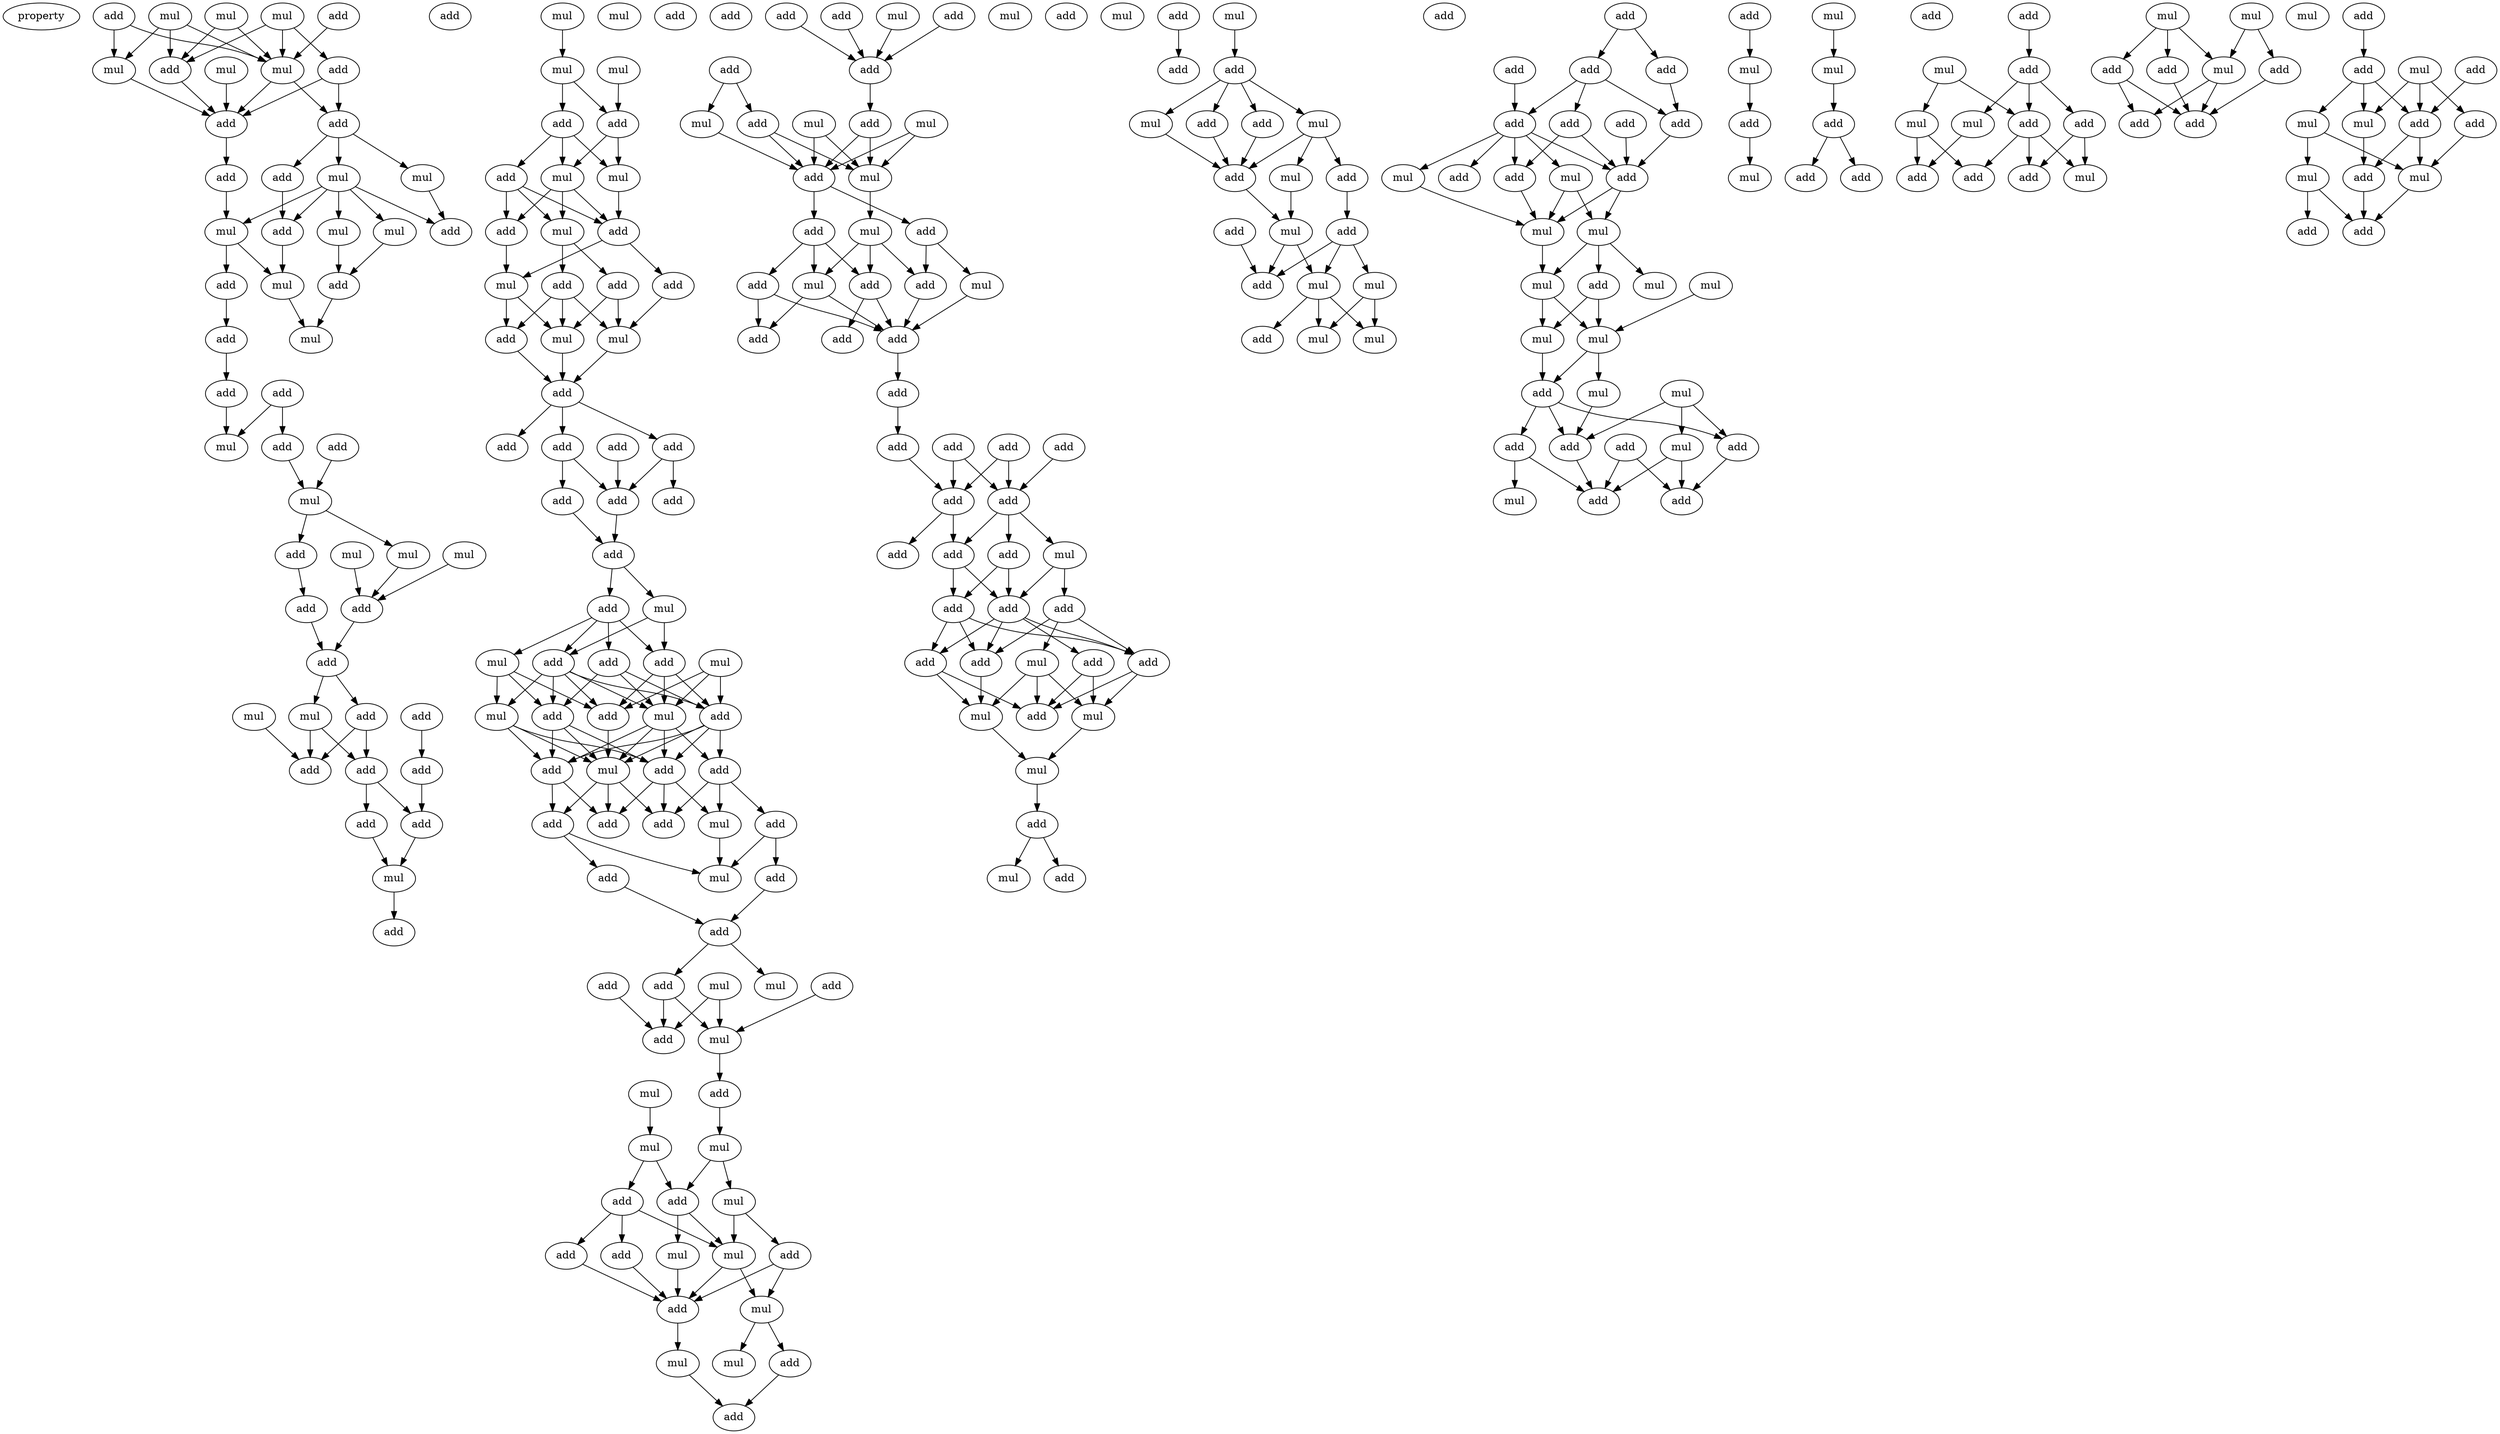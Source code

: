 digraph {
    node [fontcolor=black]
    property [mul=2,lf=1.1]
    0 [ label = add ];
    1 [ label = mul ];
    2 [ label = add ];
    3 [ label = mul ];
    4 [ label = mul ];
    5 [ label = add ];
    6 [ label = mul ];
    7 [ label = mul ];
    8 [ label = add ];
    9 [ label = mul ];
    10 [ label = add ];
    11 [ label = add ];
    12 [ label = mul ];
    13 [ label = add ];
    14 [ label = mul ];
    15 [ label = add ];
    16 [ label = add ];
    17 [ label = mul ];
    18 [ label = mul ];
    19 [ label = mul ];
    20 [ label = add ];
    21 [ label = add ];
    22 [ label = mul ];
    23 [ label = add ];
    24 [ label = add ];
    25 [ label = mul ];
    26 [ label = add ];
    27 [ label = add ];
    28 [ label = add ];
    29 [ label = mul ];
    30 [ label = add ];
    31 [ label = mul ];
    32 [ label = add ];
    33 [ label = mul ];
    34 [ label = add ];
    35 [ label = mul ];
    36 [ label = mul ];
    37 [ label = add ];
    38 [ label = add ];
    39 [ label = add ];
    40 [ label = mul ];
    41 [ label = add ];
    42 [ label = mul ];
    43 [ label = add ];
    44 [ label = add ];
    45 [ label = add ];
    46 [ label = add ];
    47 [ label = add ];
    48 [ label = add ];
    49 [ label = mul ];
    50 [ label = add ];
    51 [ label = mul ];
    52 [ label = mul ];
    53 [ label = mul ];
    54 [ label = add ];
    55 [ label = add ];
    56 [ label = mul ];
    57 [ label = add ];
    58 [ label = mul ];
    59 [ label = add ];
    60 [ label = mul ];
    61 [ label = add ];
    62 [ label = add ];
    63 [ label = add ];
    64 [ label = add ];
    65 [ label = mul ];
    66 [ label = mul ];
    67 [ label = add ];
    68 [ label = mul ];
    69 [ label = add ];
    70 [ label = add ];
    71 [ label = add ];
    72 [ label = mul ];
    73 [ label = add ];
    74 [ label = add ];
    75 [ label = add ];
    76 [ label = add ];
    77 [ label = add ];
    78 [ label = add ];
    79 [ label = add ];
    80 [ label = mul ];
    81 [ label = add ];
    82 [ label = mul ];
    83 [ label = add ];
    84 [ label = mul ];
    85 [ label = add ];
    86 [ label = add ];
    87 [ label = mul ];
    88 [ label = mul ];
    89 [ label = add ];
    90 [ label = add ];
    91 [ label = add ];
    92 [ label = add ];
    93 [ label = mul ];
    94 [ label = add ];
    95 [ label = mul ];
    96 [ label = add ];
    97 [ label = add ];
    98 [ label = add ];
    99 [ label = add ];
    100 [ label = add ];
    101 [ label = mul ];
    102 [ label = add ];
    103 [ label = add ];
    104 [ label = mul ];
    105 [ label = add ];
    106 [ label = mul ];
    107 [ label = add ];
    108 [ label = add ];
    109 [ label = add ];
    110 [ label = mul ];
    111 [ label = add ];
    112 [ label = add ];
    113 [ label = mul ];
    114 [ label = mul ];
    115 [ label = mul ];
    116 [ label = add ];
    117 [ label = add ];
    118 [ label = mul ];
    119 [ label = mul ];
    120 [ label = add ];
    121 [ label = mul ];
    122 [ label = add ];
    123 [ label = add ];
    124 [ label = mul ];
    125 [ label = add ];
    126 [ label = add ];
    127 [ label = mul ];
    128 [ label = mul ];
    129 [ label = add ];
    130 [ label = add ];
    131 [ label = add ];
    132 [ label = add ];
    133 [ label = mul ];
    134 [ label = add ];
    135 [ label = add ];
    136 [ label = add ];
    137 [ label = mul ];
    138 [ label = add ];
    139 [ label = mul ];
    140 [ label = add ];
    141 [ label = mul ];
    142 [ label = add ];
    143 [ label = mul ];
    144 [ label = add ];
    145 [ label = mul ];
    146 [ label = add ];
    147 [ label = mul ];
    148 [ label = add ];
    149 [ label = add ];
    150 [ label = mul ];
    151 [ label = add ];
    152 [ label = add ];
    153 [ label = add ];
    154 [ label = add ];
    155 [ label = add ];
    156 [ label = add ];
    157 [ label = add ];
    158 [ label = add ];
    159 [ label = mul ];
    160 [ label = add ];
    161 [ label = add ];
    162 [ label = add ];
    163 [ label = add ];
    164 [ label = add ];
    165 [ label = add ];
    166 [ label = mul ];
    167 [ label = add ];
    168 [ label = add ];
    169 [ label = add ];
    170 [ label = mul ];
    171 [ label = add ];
    172 [ label = add ];
    173 [ label = add ];
    174 [ label = add ];
    175 [ label = add ];
    176 [ label = mul ];
    177 [ label = mul ];
    178 [ label = mul ];
    179 [ label = add ];
    180 [ label = add ];
    181 [ label = mul ];
    182 [ label = mul ];
    183 [ label = add ];
    184 [ label = add ];
    185 [ label = add ];
    186 [ label = mul ];
    187 [ label = add ];
    188 [ label = mul ];
    189 [ label = add ];
    190 [ label = add ];
    191 [ label = add ];
    192 [ label = mul ];
    193 [ label = add ];
    194 [ label = mul ];
    195 [ label = add ];
    196 [ label = add ];
    197 [ label = add ];
    198 [ label = mul ];
    199 [ label = add ];
    200 [ label = mul ];
    201 [ label = mul ];
    202 [ label = mul ];
    203 [ label = add ];
    204 [ label = mul ];
    205 [ label = add ];
    206 [ label = add ];
    207 [ label = add ];
    208 [ label = add ];
    209 [ label = add ];
    210 [ label = add ];
    211 [ label = add ];
    212 [ label = add ];
    213 [ label = add ];
    214 [ label = mul ];
    215 [ label = mul ];
    216 [ label = add ];
    217 [ label = add ];
    218 [ label = mul ];
    219 [ label = mul ];
    220 [ label = mul ];
    221 [ label = mul ];
    222 [ label = mul ];
    223 [ label = add ];
    224 [ label = mul ];
    225 [ label = mul ];
    226 [ label = add ];
    227 [ label = mul ];
    228 [ label = mul ];
    229 [ label = add ];
    230 [ label = mul ];
    231 [ label = add ];
    232 [ label = add ];
    233 [ label = add ];
    234 [ label = add ];
    235 [ label = add ];
    236 [ label = mul ];
    237 [ label = add ];
    238 [ label = mul ];
    239 [ label = mul ];
    240 [ label = add ];
    241 [ label = add ];
    242 [ label = mul ];
    243 [ label = add ];
    244 [ label = mul ];
    245 [ label = add ];
    246 [ label = add ];
    247 [ label = add ];
    248 [ label = mul ];
    249 [ label = add ];
    250 [ label = mul ];
    251 [ label = mul ];
    252 [ label = add ];
    253 [ label = add ];
    254 [ label = add ];
    255 [ label = mul ];
    256 [ label = add ];
    257 [ label = add ];
    258 [ label = mul ];
    259 [ label = mul ];
    260 [ label = add ];
    261 [ label = mul ];
    262 [ label = mul ];
    263 [ label = add ];
    264 [ label = add ];
    265 [ label = add ];
    266 [ label = add ];
    267 [ label = add ];
    268 [ label = mul ];
    269 [ label = add ];
    270 [ label = add ];
    271 [ label = add ];
    272 [ label = mul ];
    273 [ label = mul ];
    274 [ label = add ];
    275 [ label = add ];
    276 [ label = mul ];
    277 [ label = mul ];
    278 [ label = add ];
    279 [ label = add ];
    0 -> 6 [ name = 0 ];
    0 -> 7 [ name = 1 ];
    1 -> 5 [ name = 2 ];
    1 -> 6 [ name = 3 ];
    1 -> 8 [ name = 4 ];
    2 -> 6 [ name = 5 ];
    3 -> 6 [ name = 6 ];
    3 -> 7 [ name = 7 ];
    3 -> 8 [ name = 8 ];
    4 -> 6 [ name = 9 ];
    4 -> 8 [ name = 10 ];
    5 -> 10 [ name = 11 ];
    5 -> 11 [ name = 12 ];
    6 -> 10 [ name = 13 ];
    6 -> 11 [ name = 14 ];
    7 -> 10 [ name = 15 ];
    8 -> 10 [ name = 16 ];
    9 -> 10 [ name = 17 ];
    10 -> 15 [ name = 18 ];
    11 -> 12 [ name = 19 ];
    11 -> 13 [ name = 20 ];
    11 -> 14 [ name = 21 ];
    12 -> 16 [ name = 22 ];
    12 -> 17 [ name = 23 ];
    12 -> 18 [ name = 24 ];
    12 -> 19 [ name = 25 ];
    12 -> 20 [ name = 26 ];
    13 -> 16 [ name = 27 ];
    14 -> 20 [ name = 28 ];
    15 -> 19 [ name = 29 ];
    16 -> 22 [ name = 30 ];
    17 -> 21 [ name = 31 ];
    18 -> 21 [ name = 32 ];
    19 -> 22 [ name = 33 ];
    19 -> 23 [ name = 34 ];
    21 -> 25 [ name = 35 ];
    22 -> 25 [ name = 36 ];
    23 -> 24 [ name = 37 ];
    24 -> 26 [ name = 38 ];
    26 -> 29 [ name = 39 ];
    27 -> 29 [ name = 40 ];
    27 -> 30 [ name = 41 ];
    28 -> 31 [ name = 42 ];
    30 -> 31 [ name = 43 ];
    31 -> 32 [ name = 44 ];
    31 -> 35 [ name = 45 ];
    32 -> 37 [ name = 46 ];
    33 -> 38 [ name = 47 ];
    35 -> 38 [ name = 48 ];
    36 -> 38 [ name = 49 ];
    37 -> 39 [ name = 50 ];
    38 -> 39 [ name = 51 ];
    39 -> 42 [ name = 52 ];
    39 -> 43 [ name = 53 ];
    40 -> 44 [ name = 54 ];
    41 -> 46 [ name = 55 ];
    42 -> 44 [ name = 56 ];
    42 -> 45 [ name = 57 ];
    43 -> 44 [ name = 58 ];
    43 -> 45 [ name = 59 ];
    45 -> 47 [ name = 60 ];
    45 -> 48 [ name = 61 ];
    46 -> 47 [ name = 62 ];
    47 -> 49 [ name = 63 ];
    48 -> 49 [ name = 64 ];
    49 -> 50 [ name = 65 ];
    51 -> 52 [ name = 66 ];
    52 -> 54 [ name = 67 ];
    52 -> 55 [ name = 68 ];
    53 -> 54 [ name = 69 ];
    54 -> 56 [ name = 70 ];
    54 -> 58 [ name = 71 ];
    55 -> 56 [ name = 72 ];
    55 -> 57 [ name = 73 ];
    55 -> 58 [ name = 74 ];
    56 -> 59 [ name = 75 ];
    57 -> 59 [ name = 76 ];
    57 -> 60 [ name = 77 ];
    57 -> 61 [ name = 78 ];
    58 -> 59 [ name = 79 ];
    58 -> 60 [ name = 80 ];
    58 -> 61 [ name = 81 ];
    59 -> 62 [ name = 82 ];
    59 -> 65 [ name = 83 ];
    60 -> 63 [ name = 84 ];
    60 -> 64 [ name = 85 ];
    61 -> 65 [ name = 86 ];
    62 -> 68 [ name = 87 ];
    63 -> 66 [ name = 88 ];
    63 -> 67 [ name = 89 ];
    63 -> 68 [ name = 90 ];
    64 -> 66 [ name = 91 ];
    64 -> 68 [ name = 92 ];
    65 -> 66 [ name = 93 ];
    65 -> 67 [ name = 94 ];
    66 -> 69 [ name = 95 ];
    67 -> 69 [ name = 96 ];
    68 -> 69 [ name = 97 ];
    69 -> 70 [ name = 98 ];
    69 -> 71 [ name = 99 ];
    69 -> 73 [ name = 100 ];
    71 -> 76 [ name = 101 ];
    71 -> 77 [ name = 102 ];
    73 -> 75 [ name = 103 ];
    73 -> 76 [ name = 104 ];
    74 -> 76 [ name = 105 ];
    76 -> 78 [ name = 106 ];
    77 -> 78 [ name = 107 ];
    78 -> 79 [ name = 108 ];
    78 -> 80 [ name = 109 ];
    79 -> 81 [ name = 110 ];
    79 -> 82 [ name = 111 ];
    79 -> 83 [ name = 112 ];
    79 -> 85 [ name = 113 ];
    80 -> 81 [ name = 114 ];
    80 -> 83 [ name = 115 ];
    81 -> 86 [ name = 116 ];
    81 -> 87 [ name = 117 ];
    81 -> 88 [ name = 118 ];
    81 -> 89 [ name = 119 ];
    81 -> 90 [ name = 120 ];
    82 -> 86 [ name = 121 ];
    82 -> 88 [ name = 122 ];
    82 -> 90 [ name = 123 ];
    83 -> 87 [ name = 124 ];
    83 -> 89 [ name = 125 ];
    83 -> 90 [ name = 126 ];
    84 -> 87 [ name = 127 ];
    84 -> 89 [ name = 128 ];
    84 -> 90 [ name = 129 ];
    85 -> 86 [ name = 130 ];
    85 -> 87 [ name = 131 ];
    85 -> 89 [ name = 132 ];
    86 -> 91 [ name = 133 ];
    86 -> 93 [ name = 134 ];
    86 -> 94 [ name = 135 ];
    87 -> 91 [ name = 136 ];
    87 -> 92 [ name = 137 ];
    87 -> 93 [ name = 138 ];
    87 -> 94 [ name = 139 ];
    88 -> 91 [ name = 140 ];
    88 -> 93 [ name = 141 ];
    88 -> 94 [ name = 142 ];
    89 -> 91 [ name = 143 ];
    89 -> 92 [ name = 144 ];
    89 -> 93 [ name = 145 ];
    89 -> 94 [ name = 146 ];
    90 -> 93 [ name = 147 ];
    91 -> 96 [ name = 148 ];
    91 -> 97 [ name = 149 ];
    92 -> 95 [ name = 150 ];
    92 -> 98 [ name = 151 ];
    92 -> 99 [ name = 152 ];
    93 -> 96 [ name = 153 ];
    93 -> 97 [ name = 154 ];
    93 -> 99 [ name = 155 ];
    94 -> 95 [ name = 156 ];
    94 -> 97 [ name = 157 ];
    94 -> 99 [ name = 158 ];
    95 -> 101 [ name = 159 ];
    96 -> 100 [ name = 160 ];
    96 -> 101 [ name = 161 ];
    98 -> 101 [ name = 162 ];
    98 -> 102 [ name = 163 ];
    100 -> 103 [ name = 164 ];
    102 -> 103 [ name = 165 ];
    103 -> 104 [ name = 166 ];
    103 -> 107 [ name = 167 ];
    105 -> 110 [ name = 168 ];
    106 -> 109 [ name = 169 ];
    106 -> 110 [ name = 170 ];
    107 -> 109 [ name = 171 ];
    107 -> 110 [ name = 172 ];
    108 -> 109 [ name = 173 ];
    110 -> 112 [ name = 174 ];
    112 -> 115 [ name = 175 ];
    113 -> 114 [ name = 176 ];
    114 -> 116 [ name = 177 ];
    114 -> 117 [ name = 178 ];
    115 -> 116 [ name = 179 ];
    115 -> 118 [ name = 180 ];
    116 -> 119 [ name = 181 ];
    116 -> 121 [ name = 182 ];
    117 -> 119 [ name = 183 ];
    117 -> 120 [ name = 184 ];
    117 -> 122 [ name = 185 ];
    118 -> 119 [ name = 186 ];
    118 -> 123 [ name = 187 ];
    119 -> 124 [ name = 188 ];
    119 -> 125 [ name = 189 ];
    120 -> 125 [ name = 190 ];
    121 -> 125 [ name = 191 ];
    122 -> 125 [ name = 192 ];
    123 -> 124 [ name = 193 ];
    123 -> 125 [ name = 194 ];
    124 -> 126 [ name = 195 ];
    124 -> 127 [ name = 196 ];
    125 -> 128 [ name = 197 ];
    126 -> 130 [ name = 198 ];
    128 -> 130 [ name = 199 ];
    131 -> 135 [ name = 200 ];
    132 -> 135 [ name = 201 ];
    133 -> 135 [ name = 202 ];
    134 -> 135 [ name = 203 ];
    135 -> 140 [ name = 204 ];
    136 -> 137 [ name = 205 ];
    136 -> 138 [ name = 206 ];
    137 -> 142 [ name = 207 ];
    138 -> 142 [ name = 208 ];
    138 -> 143 [ name = 209 ];
    139 -> 142 [ name = 210 ];
    139 -> 143 [ name = 211 ];
    140 -> 142 [ name = 212 ];
    140 -> 143 [ name = 213 ];
    141 -> 142 [ name = 214 ];
    141 -> 143 [ name = 215 ];
    142 -> 144 [ name = 216 ];
    142 -> 146 [ name = 217 ];
    143 -> 145 [ name = 218 ];
    144 -> 149 [ name = 219 ];
    144 -> 150 [ name = 220 ];
    145 -> 147 [ name = 221 ];
    145 -> 148 [ name = 222 ];
    145 -> 149 [ name = 223 ];
    146 -> 147 [ name = 224 ];
    146 -> 148 [ name = 225 ];
    146 -> 151 [ name = 226 ];
    147 -> 152 [ name = 227 ];
    147 -> 153 [ name = 228 ];
    148 -> 153 [ name = 229 ];
    148 -> 154 [ name = 230 ];
    149 -> 153 [ name = 231 ];
    150 -> 153 [ name = 232 ];
    151 -> 152 [ name = 233 ];
    151 -> 153 [ name = 234 ];
    153 -> 155 [ name = 235 ];
    155 -> 156 [ name = 236 ];
    156 -> 162 [ name = 237 ];
    157 -> 161 [ name = 238 ];
    158 -> 161 [ name = 239 ];
    158 -> 162 [ name = 240 ];
    160 -> 161 [ name = 241 ];
    160 -> 162 [ name = 242 ];
    161 -> 164 [ name = 243 ];
    161 -> 165 [ name = 244 ];
    161 -> 166 [ name = 245 ];
    162 -> 163 [ name = 246 ];
    162 -> 165 [ name = 247 ];
    164 -> 167 [ name = 248 ];
    164 -> 169 [ name = 249 ];
    165 -> 167 [ name = 250 ];
    165 -> 169 [ name = 251 ];
    166 -> 167 [ name = 252 ];
    166 -> 168 [ name = 253 ];
    167 -> 171 [ name = 254 ];
    167 -> 172 [ name = 255 ];
    167 -> 173 [ name = 256 ];
    167 -> 174 [ name = 257 ];
    168 -> 170 [ name = 258 ];
    168 -> 172 [ name = 259 ];
    168 -> 174 [ name = 260 ];
    169 -> 172 [ name = 261 ];
    169 -> 173 [ name = 262 ];
    169 -> 174 [ name = 263 ];
    170 -> 175 [ name = 264 ];
    170 -> 176 [ name = 265 ];
    170 -> 177 [ name = 266 ];
    171 -> 175 [ name = 267 ];
    171 -> 177 [ name = 268 ];
    172 -> 176 [ name = 269 ];
    173 -> 175 [ name = 270 ];
    173 -> 176 [ name = 271 ];
    174 -> 175 [ name = 272 ];
    174 -> 177 [ name = 273 ];
    176 -> 178 [ name = 274 ];
    177 -> 178 [ name = 275 ];
    178 -> 179 [ name = 276 ];
    179 -> 182 [ name = 277 ];
    179 -> 183 [ name = 278 ];
    184 -> 185 [ name = 279 ];
    186 -> 187 [ name = 280 ];
    187 -> 188 [ name = 281 ];
    187 -> 189 [ name = 282 ];
    187 -> 191 [ name = 283 ];
    187 -> 192 [ name = 284 ];
    188 -> 193 [ name = 285 ];
    188 -> 194 [ name = 286 ];
    188 -> 195 [ name = 287 ];
    189 -> 195 [ name = 288 ];
    191 -> 195 [ name = 289 ];
    192 -> 195 [ name = 290 ];
    193 -> 197 [ name = 291 ];
    194 -> 198 [ name = 292 ];
    195 -> 198 [ name = 293 ];
    196 -> 199 [ name = 294 ];
    197 -> 199 [ name = 295 ];
    197 -> 200 [ name = 296 ];
    197 -> 201 [ name = 297 ];
    198 -> 199 [ name = 298 ];
    198 -> 201 [ name = 299 ];
    200 -> 202 [ name = 300 ];
    200 -> 204 [ name = 301 ];
    201 -> 202 [ name = 302 ];
    201 -> 203 [ name = 303 ];
    201 -> 204 [ name = 304 ];
    205 -> 206 [ name = 305 ];
    205 -> 208 [ name = 306 ];
    206 -> 210 [ name = 307 ];
    207 -> 211 [ name = 308 ];
    208 -> 209 [ name = 309 ];
    208 -> 210 [ name = 310 ];
    208 -> 211 [ name = 311 ];
    209 -> 213 [ name = 312 ];
    209 -> 217 [ name = 313 ];
    210 -> 217 [ name = 314 ];
    211 -> 213 [ name = 315 ];
    211 -> 214 [ name = 316 ];
    211 -> 215 [ name = 317 ];
    211 -> 216 [ name = 318 ];
    211 -> 217 [ name = 319 ];
    212 -> 217 [ name = 320 ];
    213 -> 218 [ name = 321 ];
    214 -> 218 [ name = 322 ];
    215 -> 218 [ name = 323 ];
    215 -> 219 [ name = 324 ];
    217 -> 218 [ name = 325 ];
    217 -> 219 [ name = 326 ];
    218 -> 221 [ name = 327 ];
    219 -> 221 [ name = 328 ];
    219 -> 222 [ name = 329 ];
    219 -> 223 [ name = 330 ];
    220 -> 224 [ name = 331 ];
    221 -> 224 [ name = 332 ];
    221 -> 225 [ name = 333 ];
    223 -> 224 [ name = 334 ];
    223 -> 225 [ name = 335 ];
    224 -> 226 [ name = 336 ];
    224 -> 227 [ name = 337 ];
    225 -> 226 [ name = 338 ];
    226 -> 229 [ name = 339 ];
    226 -> 231 [ name = 340 ];
    226 -> 233 [ name = 341 ];
    227 -> 231 [ name = 342 ];
    228 -> 230 [ name = 343 ];
    228 -> 231 [ name = 344 ];
    228 -> 233 [ name = 345 ];
    229 -> 235 [ name = 346 ];
    229 -> 236 [ name = 347 ];
    230 -> 234 [ name = 348 ];
    230 -> 235 [ name = 349 ];
    231 -> 235 [ name = 350 ];
    232 -> 234 [ name = 351 ];
    232 -> 235 [ name = 352 ];
    233 -> 234 [ name = 353 ];
    237 -> 239 [ name = 354 ];
    238 -> 242 [ name = 355 ];
    239 -> 241 [ name = 356 ];
    241 -> 244 [ name = 357 ];
    242 -> 243 [ name = 358 ];
    243 -> 245 [ name = 359 ];
    243 -> 246 [ name = 360 ];
    247 -> 249 [ name = 361 ];
    248 -> 250 [ name = 362 ];
    248 -> 253 [ name = 363 ];
    249 -> 251 [ name = 364 ];
    249 -> 252 [ name = 365 ];
    249 -> 253 [ name = 366 ];
    250 -> 254 [ name = 367 ];
    250 -> 256 [ name = 368 ];
    251 -> 256 [ name = 369 ];
    252 -> 255 [ name = 370 ];
    252 -> 257 [ name = 371 ];
    253 -> 254 [ name = 372 ];
    253 -> 255 [ name = 373 ];
    253 -> 257 [ name = 374 ];
    258 -> 260 [ name = 375 ];
    258 -> 261 [ name = 376 ];
    258 -> 264 [ name = 377 ];
    259 -> 261 [ name = 378 ];
    259 -> 263 [ name = 379 ];
    260 -> 265 [ name = 380 ];
    261 -> 265 [ name = 381 ];
    261 -> 266 [ name = 382 ];
    263 -> 265 [ name = 383 ];
    264 -> 265 [ name = 384 ];
    264 -> 266 [ name = 385 ];
    267 -> 270 [ name = 386 ];
    268 -> 271 [ name = 387 ];
    268 -> 273 [ name = 388 ];
    268 -> 274 [ name = 389 ];
    269 -> 271 [ name = 390 ];
    270 -> 271 [ name = 391 ];
    270 -> 272 [ name = 392 ];
    270 -> 273 [ name = 393 ];
    271 -> 275 [ name = 394 ];
    271 -> 276 [ name = 395 ];
    272 -> 276 [ name = 396 ];
    272 -> 277 [ name = 397 ];
    273 -> 275 [ name = 398 ];
    274 -> 276 [ name = 399 ];
    275 -> 278 [ name = 400 ];
    276 -> 278 [ name = 401 ];
    277 -> 278 [ name = 402 ];
    277 -> 279 [ name = 403 ];
}
